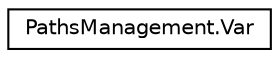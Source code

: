 digraph "Graphical Class Hierarchy"
{
  edge [fontname="Helvetica",fontsize="10",labelfontname="Helvetica",labelfontsize="10"];
  node [fontname="Helvetica",fontsize="10",shape=record];
  rankdir="LR";
  Node0 [label="PathsManagement.Var",height=0.2,width=0.4,color="black", fillcolor="white", style="filled",URL="$class_paths_management_1_1_var.html"];
}
